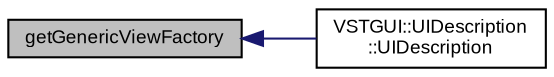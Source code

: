 digraph "getGenericViewFactory"
{
  bgcolor="transparent";
  edge [fontname="Arial",fontsize="9",labelfontname="Arial",labelfontsize="9"];
  node [fontname="Arial",fontsize="9",shape=record];
  rankdir="LR";
  Node1 [label="getGenericViewFactory",height=0.2,width=0.4,color="black", fillcolor="grey75", style="filled" fontcolor="black"];
  Node1 -> Node2 [dir="back",color="midnightblue",fontsize="9",style="solid",fontname="Arial"];
  Node2 [label="VSTGUI::UIDescription\l::UIDescription",height=0.2,width=0.4,color="black",URL="$class_v_s_t_g_u_i_1_1_u_i_description.html#ae7e0fb7c0c2fba2309aa22ef1711fe19"];
}
